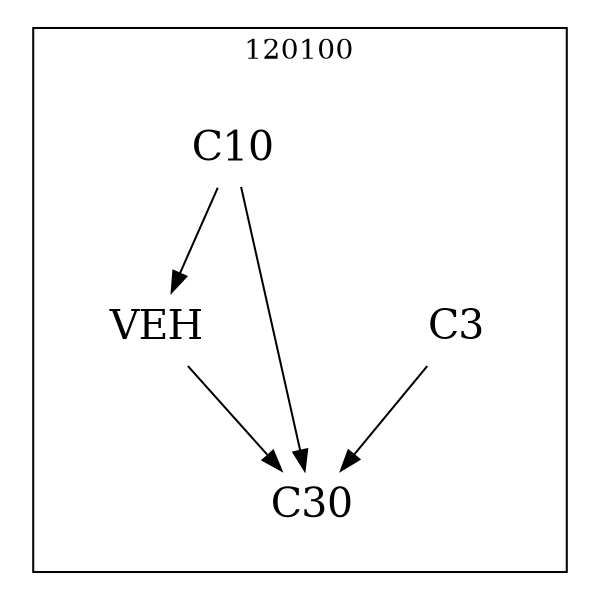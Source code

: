strict digraph DAGS {
	size = "4,4!" ; ratio ="fill"; subgraph cluster_0{
			labeldoc = "t";
			label = "120100";node	[label= VEH, shape = plaintext, fontsize=20] VEH;node	[label= C3, shape = plaintext, fontsize=20] C3;node	[label= C10, shape = plaintext, fontsize=20] C10;node	[label= C30, shape = plaintext, fontsize=20] C30;
VEH->C30;
C3->C30;
C10->VEH;
C10->C30;
	}}
